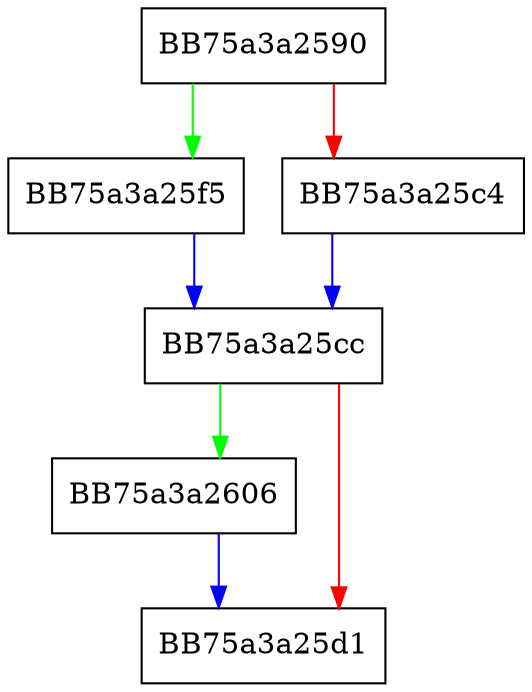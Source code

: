 digraph RpfAPI_IOAV_GetDownloadURL {
  node [shape="box"];
  graph [splines=ortho];
  BB75a3a2590 -> BB75a3a25f5 [color="green"];
  BB75a3a2590 -> BB75a3a25c4 [color="red"];
  BB75a3a25c4 -> BB75a3a25cc [color="blue"];
  BB75a3a25cc -> BB75a3a2606 [color="green"];
  BB75a3a25cc -> BB75a3a25d1 [color="red"];
  BB75a3a25f5 -> BB75a3a25cc [color="blue"];
  BB75a3a2606 -> BB75a3a25d1 [color="blue"];
}
